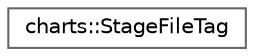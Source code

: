 digraph "Graphical Class Hierarchy"
{
 // LATEX_PDF_SIZE
  bgcolor="transparent";
  edge [fontname=Helvetica,fontsize=10,labelfontname=Helvetica,labelfontsize=10];
  node [fontname=Helvetica,fontsize=10,shape=box,height=0.2,width=0.4];
  rankdir="LR";
  Node0 [id="Node000000",label="charts::StageFileTag",height=0.2,width=0.4,color="grey40", fillcolor="white", style="filled",URL="$structcharts_1_1StageFileTag.html",tooltip=" "];
}
